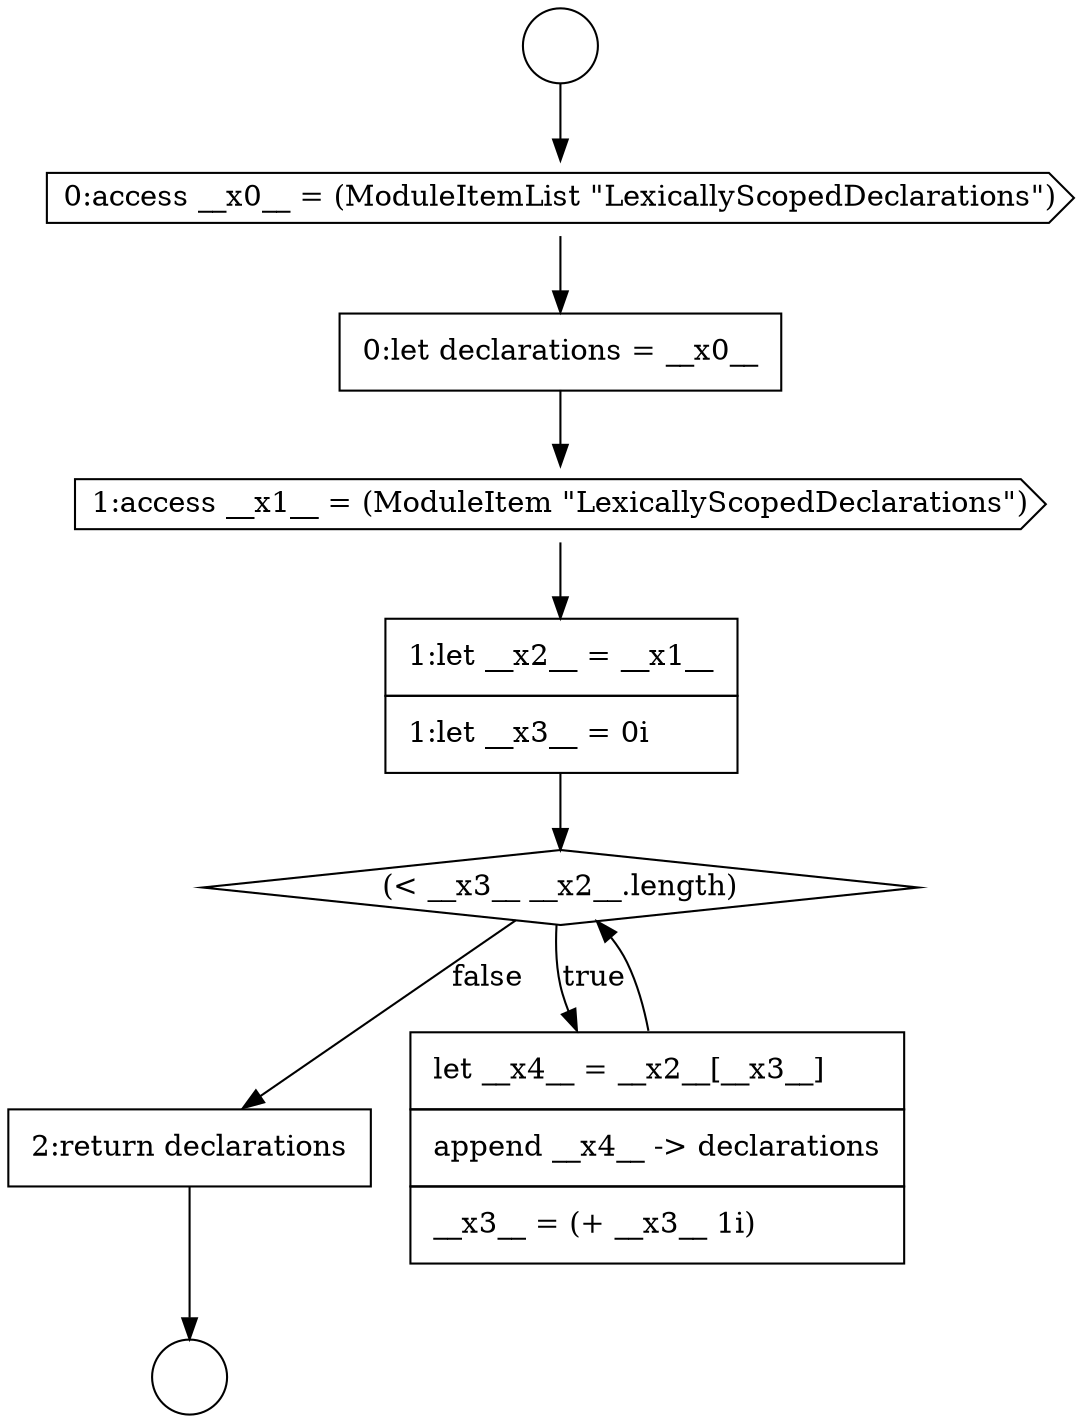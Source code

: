 digraph {
  node9278 [shape=none, margin=0, label=<<font color="black">
    <table border="0" cellborder="1" cellspacing="0" cellpadding="10">
      <tr><td align="left">0:let declarations = __x0__</td></tr>
    </table>
  </font>> color="black" fillcolor="white" style=filled]
  node9283 [shape=none, margin=0, label=<<font color="black">
    <table border="0" cellborder="1" cellspacing="0" cellpadding="10">
      <tr><td align="left">2:return declarations</td></tr>
    </table>
  </font>> color="black" fillcolor="white" style=filled]
  node9277 [shape=cds, label=<<font color="black">0:access __x0__ = (ModuleItemList &quot;LexicallyScopedDeclarations&quot;)</font>> color="black" fillcolor="white" style=filled]
  node9276 [shape=circle label=" " color="black" fillcolor="white" style=filled]
  node9281 [shape=diamond, label=<<font color="black">(&lt; __x3__ __x2__.length)</font>> color="black" fillcolor="white" style=filled]
  node9279 [shape=cds, label=<<font color="black">1:access __x1__ = (ModuleItem &quot;LexicallyScopedDeclarations&quot;)</font>> color="black" fillcolor="white" style=filled]
  node9282 [shape=none, margin=0, label=<<font color="black">
    <table border="0" cellborder="1" cellspacing="0" cellpadding="10">
      <tr><td align="left">let __x4__ = __x2__[__x3__]</td></tr>
      <tr><td align="left">append __x4__ -&gt; declarations</td></tr>
      <tr><td align="left">__x3__ = (+ __x3__ 1i)</td></tr>
    </table>
  </font>> color="black" fillcolor="white" style=filled]
  node9275 [shape=circle label=" " color="black" fillcolor="white" style=filled]
  node9280 [shape=none, margin=0, label=<<font color="black">
    <table border="0" cellborder="1" cellspacing="0" cellpadding="10">
      <tr><td align="left">1:let __x2__ = __x1__</td></tr>
      <tr><td align="left">1:let __x3__ = 0i</td></tr>
    </table>
  </font>> color="black" fillcolor="white" style=filled]
  node9281 -> node9282 [label=<<font color="black">true</font>> color="black"]
  node9281 -> node9283 [label=<<font color="black">false</font>> color="black"]
  node9280 -> node9281 [ color="black"]
  node9279 -> node9280 [ color="black"]
  node9277 -> node9278 [ color="black"]
  node9283 -> node9276 [ color="black"]
  node9278 -> node9279 [ color="black"]
  node9275 -> node9277 [ color="black"]
  node9282 -> node9281 [ color="black"]
}
